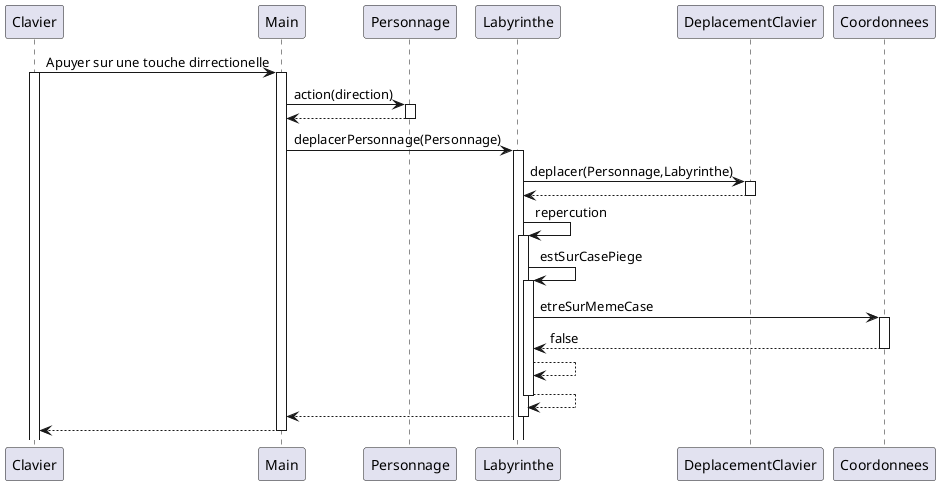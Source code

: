 @startuml
participant Clavier
Clavier -> Main : Apuyer sur une touche dirrectionelle
activate Clavier
activate Main
Main -> Personnage : action(direction)
activate Personnage
Personnage --> Main
deactivate Personnage
Main -> Labyrinthe : deplacerPersonnage(Personnage)
activate Labyrinthe
Labyrinthe -> DeplacementClavier : deplacer(Personnage,Labyrinthe)
activate DeplacementClavier
DeplacementClavier --> Labyrinthe
deactivate DeplacementClavier
Labyrinthe -> Labyrinthe : repercution
activate Labyrinthe
Labyrinthe -> Labyrinthe : estSurCasePiege
activate Labyrinthe
Labyrinthe -> Coordonnees : etreSurMemeCase
activate Coordonnees
Coordonnees --> Labyrinthe : false
deactivate Coordonnees
deactivate Personnage
Labyrinthe --> Labyrinthe
Labyrinthe --> Labyrinthe
deactivate Labyrinthe
Labyrinthe --> Main
deactivate Labyrinthe
return
@enduml